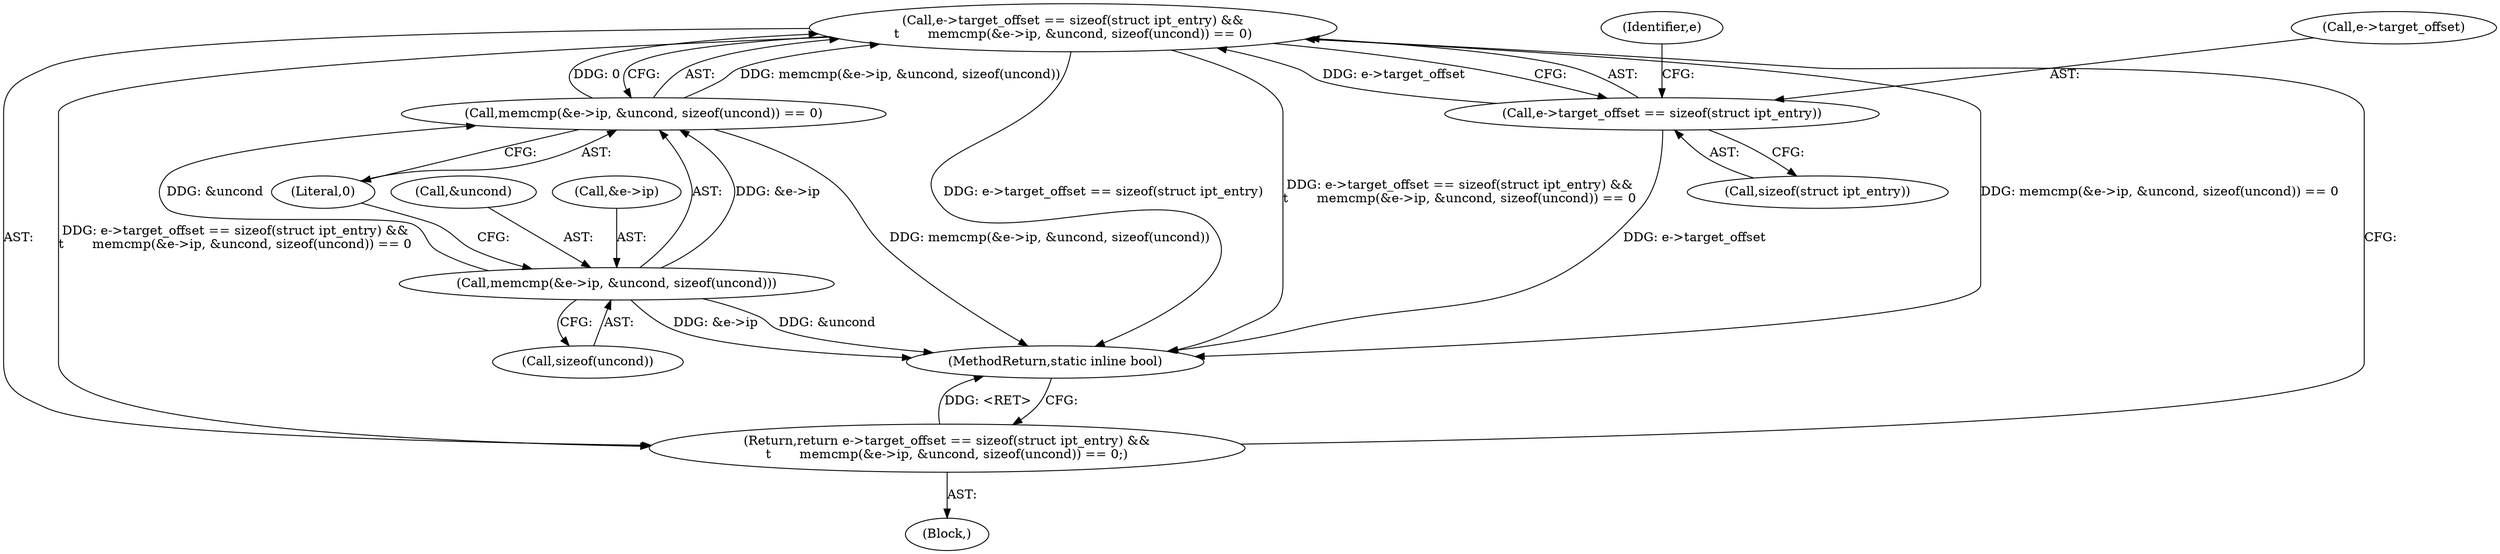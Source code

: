 digraph "0_linux_54d83fc74aa9ec72794373cb47432c5f7fb1a309_7@API" {
"1000105" [label="(Call,e->target_offset == sizeof(struct ipt_entry) &&\n\t       memcmp(&e->ip, &uncond, sizeof(uncond)) == 0)"];
"1000106" [label="(Call,e->target_offset == sizeof(struct ipt_entry))"];
"1000112" [label="(Call,memcmp(&e->ip, &uncond, sizeof(uncond)) == 0)"];
"1000113" [label="(Call,memcmp(&e->ip, &uncond, sizeof(uncond)))"];
"1000104" [label="(Return,return e->target_offset == sizeof(struct ipt_entry) &&\n\t       memcmp(&e->ip, &uncond, sizeof(uncond)) == 0;)"];
"1000118" [label="(Call,&uncond)"];
"1000123" [label="(MethodReturn,static inline bool)"];
"1000122" [label="(Literal,0)"];
"1000104" [label="(Return,return e->target_offset == sizeof(struct ipt_entry) &&\n\t       memcmp(&e->ip, &uncond, sizeof(uncond)) == 0;)"];
"1000112" [label="(Call,memcmp(&e->ip, &uncond, sizeof(uncond)) == 0)"];
"1000110" [label="(Call,sizeof(struct ipt_entry))"];
"1000116" [label="(Identifier,e)"];
"1000114" [label="(Call,&e->ip)"];
"1000102" [label="(Block,)"];
"1000113" [label="(Call,memcmp(&e->ip, &uncond, sizeof(uncond)))"];
"1000105" [label="(Call,e->target_offset == sizeof(struct ipt_entry) &&\n\t       memcmp(&e->ip, &uncond, sizeof(uncond)) == 0)"];
"1000106" [label="(Call,e->target_offset == sizeof(struct ipt_entry))"];
"1000107" [label="(Call,e->target_offset)"];
"1000120" [label="(Call,sizeof(uncond))"];
"1000105" -> "1000104"  [label="AST: "];
"1000105" -> "1000106"  [label="CFG: "];
"1000105" -> "1000112"  [label="CFG: "];
"1000106" -> "1000105"  [label="AST: "];
"1000112" -> "1000105"  [label="AST: "];
"1000104" -> "1000105"  [label="CFG: "];
"1000105" -> "1000123"  [label="DDG: e->target_offset == sizeof(struct ipt_entry) &&\n\t       memcmp(&e->ip, &uncond, sizeof(uncond)) == 0"];
"1000105" -> "1000123"  [label="DDG: memcmp(&e->ip, &uncond, sizeof(uncond)) == 0"];
"1000105" -> "1000123"  [label="DDG: e->target_offset == sizeof(struct ipt_entry)"];
"1000105" -> "1000104"  [label="DDG: e->target_offset == sizeof(struct ipt_entry) &&\n\t       memcmp(&e->ip, &uncond, sizeof(uncond)) == 0"];
"1000106" -> "1000105"  [label="DDG: e->target_offset"];
"1000112" -> "1000105"  [label="DDG: memcmp(&e->ip, &uncond, sizeof(uncond))"];
"1000112" -> "1000105"  [label="DDG: 0"];
"1000106" -> "1000110"  [label="CFG: "];
"1000107" -> "1000106"  [label="AST: "];
"1000110" -> "1000106"  [label="AST: "];
"1000116" -> "1000106"  [label="CFG: "];
"1000106" -> "1000123"  [label="DDG: e->target_offset"];
"1000112" -> "1000122"  [label="CFG: "];
"1000113" -> "1000112"  [label="AST: "];
"1000122" -> "1000112"  [label="AST: "];
"1000112" -> "1000123"  [label="DDG: memcmp(&e->ip, &uncond, sizeof(uncond))"];
"1000113" -> "1000112"  [label="DDG: &e->ip"];
"1000113" -> "1000112"  [label="DDG: &uncond"];
"1000113" -> "1000120"  [label="CFG: "];
"1000114" -> "1000113"  [label="AST: "];
"1000118" -> "1000113"  [label="AST: "];
"1000120" -> "1000113"  [label="AST: "];
"1000122" -> "1000113"  [label="CFG: "];
"1000113" -> "1000123"  [label="DDG: &e->ip"];
"1000113" -> "1000123"  [label="DDG: &uncond"];
"1000104" -> "1000102"  [label="AST: "];
"1000123" -> "1000104"  [label="CFG: "];
"1000104" -> "1000123"  [label="DDG: <RET>"];
}
